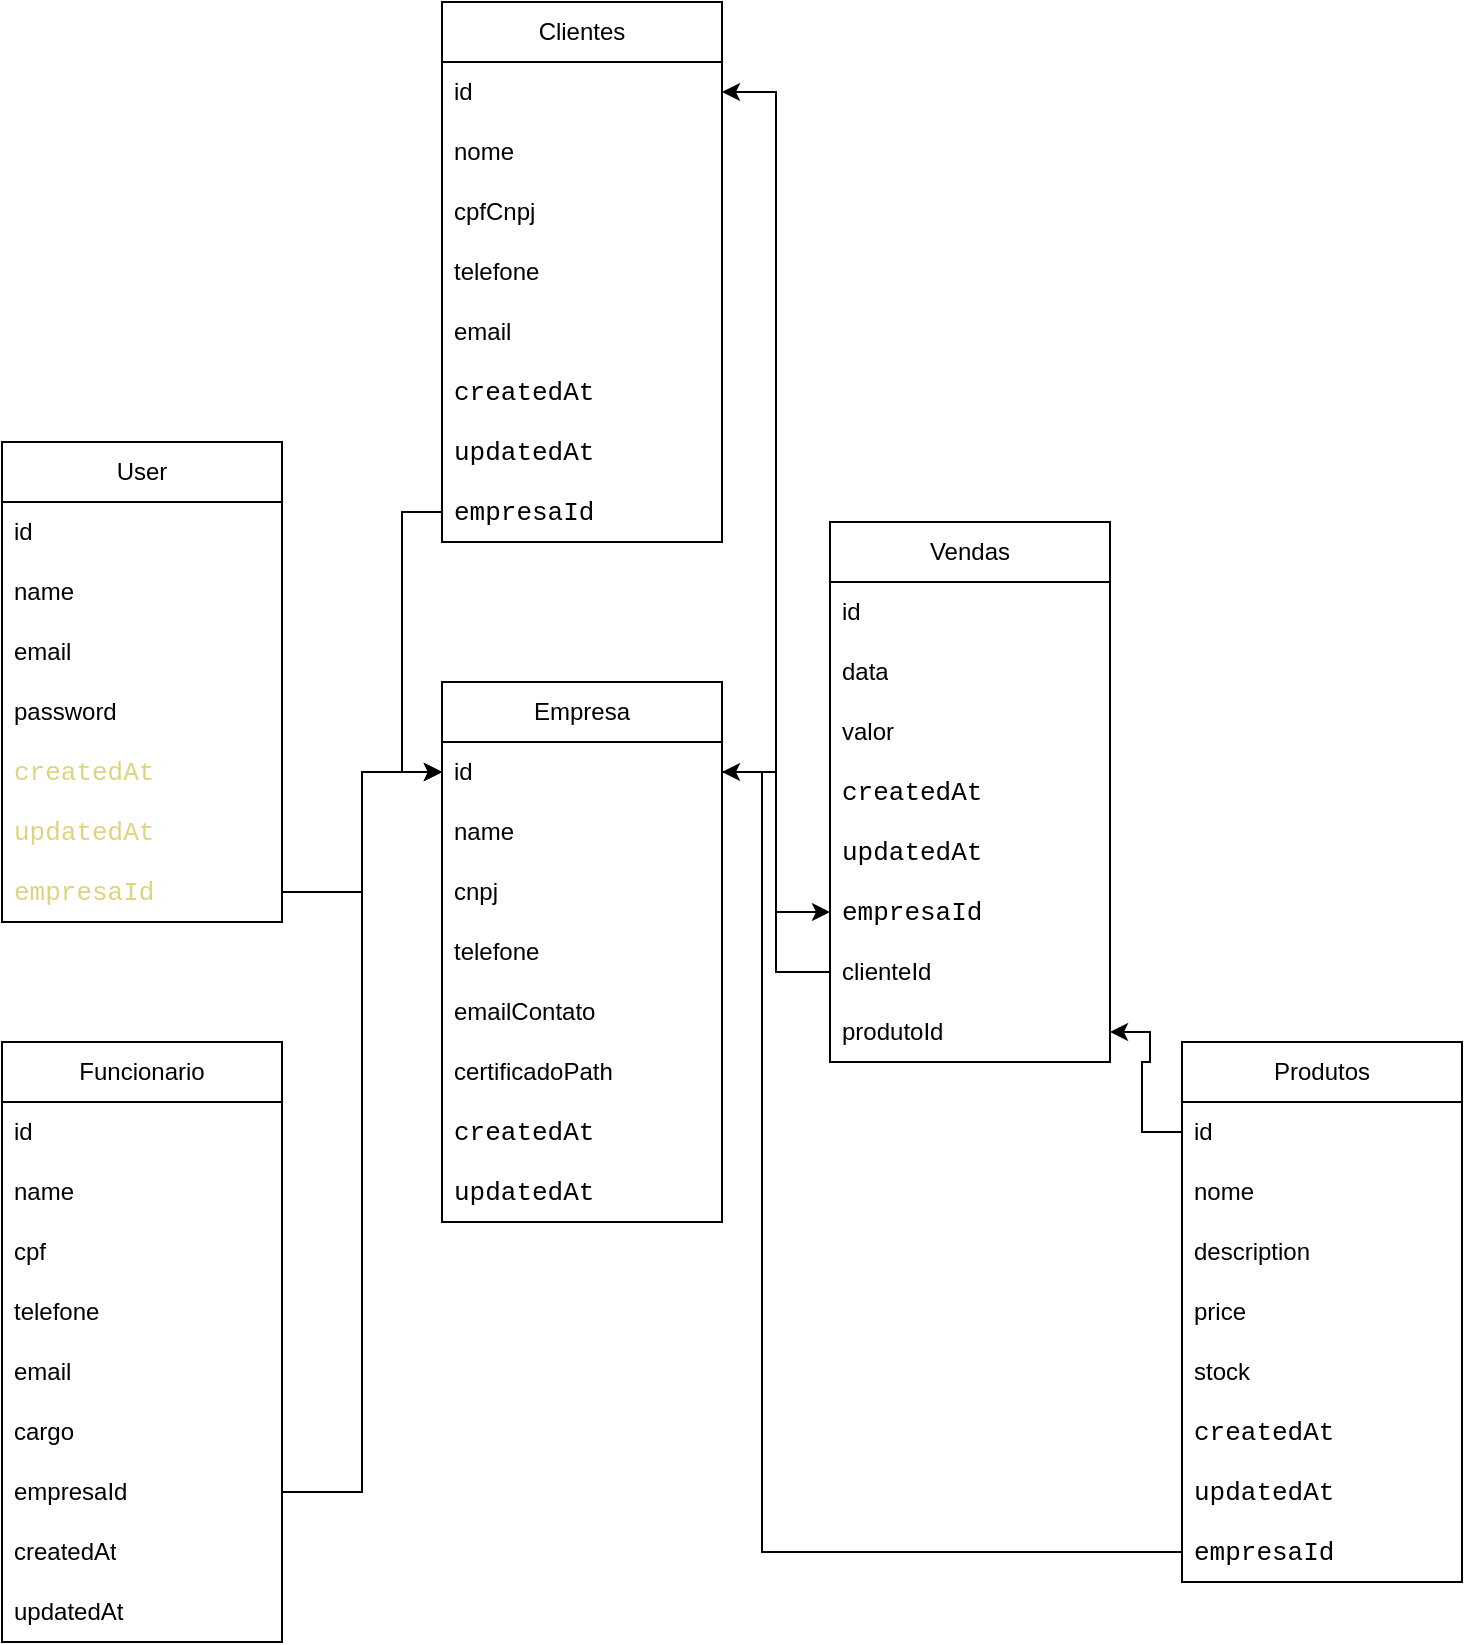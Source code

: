 <mxfile version="26.0.16">
  <diagram name="Página-1" id="rRsPwCNzVp_qZIwgrR6R">
    <mxGraphModel dx="2200" dy="2234" grid="1" gridSize="10" guides="1" tooltips="1" connect="1" arrows="1" fold="1" page="1" pageScale="1" pageWidth="827" pageHeight="1169" math="0" shadow="0">
      <root>
        <mxCell id="0" />
        <mxCell id="1" parent="0" />
        <mxCell id="F-JVeoXvT4hnvLZcxk8T-1" value="User" style="swimlane;fontStyle=0;childLayout=stackLayout;horizontal=1;startSize=30;horizontalStack=0;resizeParent=1;resizeParentMax=0;resizeLast=0;collapsible=1;marginBottom=0;whiteSpace=wrap;html=1;" vertex="1" parent="1">
          <mxGeometry x="100" y="50" width="140" height="240" as="geometry" />
        </mxCell>
        <mxCell id="F-JVeoXvT4hnvLZcxk8T-2" value="id" style="text;strokeColor=none;fillColor=none;align=left;verticalAlign=middle;spacingLeft=4;spacingRight=4;overflow=hidden;points=[[0,0.5],[1,0.5]];portConstraint=eastwest;rotatable=0;whiteSpace=wrap;html=1;" vertex="1" parent="F-JVeoXvT4hnvLZcxk8T-1">
          <mxGeometry y="30" width="140" height="30" as="geometry" />
        </mxCell>
        <mxCell id="F-JVeoXvT4hnvLZcxk8T-3" value="name" style="text;strokeColor=none;fillColor=none;align=left;verticalAlign=middle;spacingLeft=4;spacingRight=4;overflow=hidden;points=[[0,0.5],[1,0.5]];portConstraint=eastwest;rotatable=0;whiteSpace=wrap;html=1;" vertex="1" parent="F-JVeoXvT4hnvLZcxk8T-1">
          <mxGeometry y="60" width="140" height="30" as="geometry" />
        </mxCell>
        <mxCell id="F-JVeoXvT4hnvLZcxk8T-4" value="email" style="text;strokeColor=none;fillColor=none;align=left;verticalAlign=middle;spacingLeft=4;spacingRight=4;overflow=hidden;points=[[0,0.5],[1,0.5]];portConstraint=eastwest;rotatable=0;whiteSpace=wrap;html=1;" vertex="1" parent="F-JVeoXvT4hnvLZcxk8T-1">
          <mxGeometry y="90" width="140" height="30" as="geometry" />
        </mxCell>
        <mxCell id="F-JVeoXvT4hnvLZcxk8T-5" value="password" style="text;strokeColor=none;fillColor=none;align=left;verticalAlign=middle;spacingLeft=4;spacingRight=4;overflow=hidden;points=[[0,0.5],[1,0.5]];portConstraint=eastwest;rotatable=0;whiteSpace=wrap;html=1;" vertex="1" parent="F-JVeoXvT4hnvLZcxk8T-1">
          <mxGeometry y="120" width="140" height="30" as="geometry" />
        </mxCell>
        <mxCell id="F-JVeoXvT4hnvLZcxk8T-6" value="&lt;div style=&quot;font-family: Poppins, &amp;quot;JetBrains Mono&amp;quot;, Consolas, &amp;quot;Courier New&amp;quot;, monospace; font-size: 13px; line-height: 22px; white-space: pre;&quot;&gt;&lt;span&gt;&lt;font style=&quot;color: light-dark(rgb(222, 212, 126), rgb(255, 255, 255));&quot;&gt;createdAt&lt;/font&gt;&lt;/span&gt;&lt;/div&gt;" style="text;strokeColor=none;fillColor=none;align=left;verticalAlign=middle;spacingLeft=4;spacingRight=4;overflow=hidden;points=[[0,0.5],[1,0.5]];portConstraint=eastwest;rotatable=0;whiteSpace=wrap;html=1;" vertex="1" parent="F-JVeoXvT4hnvLZcxk8T-1">
          <mxGeometry y="150" width="140" height="30" as="geometry" />
        </mxCell>
        <mxCell id="F-JVeoXvT4hnvLZcxk8T-7" value="&lt;div style=&quot;font-family: Poppins, &amp;quot;JetBrains Mono&amp;quot;, Consolas, &amp;quot;Courier New&amp;quot;, monospace; font-size: 13px; line-height: 22px; white-space: pre;&quot;&gt;&lt;span&gt;&lt;font style=&quot;color: light-dark(rgb(222, 212, 126), rgb(255, 255, 255));&quot;&gt;updatedAt&lt;/font&gt;&lt;/span&gt;&lt;/div&gt;" style="text;strokeColor=none;fillColor=none;align=left;verticalAlign=middle;spacingLeft=4;spacingRight=4;overflow=hidden;points=[[0,0.5],[1,0.5]];portConstraint=eastwest;rotatable=0;whiteSpace=wrap;html=1;" vertex="1" parent="F-JVeoXvT4hnvLZcxk8T-1">
          <mxGeometry y="180" width="140" height="30" as="geometry" />
        </mxCell>
        <mxCell id="F-JVeoXvT4hnvLZcxk8T-18" value="&lt;div style=&quot;font-family: Poppins, &amp;quot;JetBrains Mono&amp;quot;, Consolas, &amp;quot;Courier New&amp;quot;, monospace; font-size: 13px; line-height: 22px; white-space: pre;&quot;&gt;&lt;span&gt;&lt;font style=&quot;color: light-dark(rgb(222, 212, 126), rgb(255, 255, 255));&quot;&gt;empresaId&lt;/font&gt;&lt;/span&gt;&lt;/div&gt;" style="text;strokeColor=none;fillColor=none;align=left;verticalAlign=middle;spacingLeft=4;spacingRight=4;overflow=hidden;points=[[0,0.5],[1,0.5]];portConstraint=eastwest;rotatable=0;whiteSpace=wrap;html=1;" vertex="1" parent="F-JVeoXvT4hnvLZcxk8T-1">
          <mxGeometry y="210" width="140" height="30" as="geometry" />
        </mxCell>
        <mxCell id="F-JVeoXvT4hnvLZcxk8T-9" value="Empresa" style="swimlane;fontStyle=0;childLayout=stackLayout;horizontal=1;startSize=30;horizontalStack=0;resizeParent=1;resizeParentMax=0;resizeLast=0;collapsible=1;marginBottom=0;whiteSpace=wrap;html=1;" vertex="1" parent="1">
          <mxGeometry x="320" y="170" width="140" height="270" as="geometry" />
        </mxCell>
        <mxCell id="F-JVeoXvT4hnvLZcxk8T-10" value="id" style="text;strokeColor=none;fillColor=none;align=left;verticalAlign=middle;spacingLeft=4;spacingRight=4;overflow=hidden;points=[[0,0.5],[1,0.5]];portConstraint=eastwest;rotatable=0;whiteSpace=wrap;html=1;" vertex="1" parent="F-JVeoXvT4hnvLZcxk8T-9">
          <mxGeometry y="30" width="140" height="30" as="geometry" />
        </mxCell>
        <mxCell id="F-JVeoXvT4hnvLZcxk8T-11" value="name" style="text;strokeColor=none;fillColor=none;align=left;verticalAlign=middle;spacingLeft=4;spacingRight=4;overflow=hidden;points=[[0,0.5],[1,0.5]];portConstraint=eastwest;rotatable=0;whiteSpace=wrap;html=1;" vertex="1" parent="F-JVeoXvT4hnvLZcxk8T-9">
          <mxGeometry y="60" width="140" height="30" as="geometry" />
        </mxCell>
        <mxCell id="F-JVeoXvT4hnvLZcxk8T-12" value="cnpj" style="text;strokeColor=none;fillColor=none;align=left;verticalAlign=middle;spacingLeft=4;spacingRight=4;overflow=hidden;points=[[0,0.5],[1,0.5]];portConstraint=eastwest;rotatable=0;whiteSpace=wrap;html=1;" vertex="1" parent="F-JVeoXvT4hnvLZcxk8T-9">
          <mxGeometry y="90" width="140" height="30" as="geometry" />
        </mxCell>
        <mxCell id="F-JVeoXvT4hnvLZcxk8T-13" value="telefone" style="text;strokeColor=none;fillColor=none;align=left;verticalAlign=middle;spacingLeft=4;spacingRight=4;overflow=hidden;points=[[0,0.5],[1,0.5]];portConstraint=eastwest;rotatable=0;whiteSpace=wrap;html=1;" vertex="1" parent="F-JVeoXvT4hnvLZcxk8T-9">
          <mxGeometry y="120" width="140" height="30" as="geometry" />
        </mxCell>
        <mxCell id="F-JVeoXvT4hnvLZcxk8T-15" value="emailContato" style="text;strokeColor=none;fillColor=none;align=left;verticalAlign=middle;spacingLeft=4;spacingRight=4;overflow=hidden;points=[[0,0.5],[1,0.5]];portConstraint=eastwest;rotatable=0;whiteSpace=wrap;html=1;" vertex="1" parent="F-JVeoXvT4hnvLZcxk8T-9">
          <mxGeometry y="150" width="140" height="30" as="geometry" />
        </mxCell>
        <mxCell id="F-JVeoXvT4hnvLZcxk8T-14" value="certificadoPath" style="text;strokeColor=none;fillColor=none;align=left;verticalAlign=middle;spacingLeft=4;spacingRight=4;overflow=hidden;points=[[0,0.5],[1,0.5]];portConstraint=eastwest;rotatable=0;whiteSpace=wrap;html=1;" vertex="1" parent="F-JVeoXvT4hnvLZcxk8T-9">
          <mxGeometry y="180" width="140" height="30" as="geometry" />
        </mxCell>
        <mxCell id="F-JVeoXvT4hnvLZcxk8T-16" value="&lt;span style=&quot;font-family: Poppins, &amp;quot;JetBrains Mono&amp;quot;, Consolas, &amp;quot;Courier New&amp;quot;, monospace; font-size: 13px; white-space: pre;&quot;&gt;createdAt&lt;/span&gt;" style="text;strokeColor=none;fillColor=none;align=left;verticalAlign=middle;spacingLeft=4;spacingRight=4;overflow=hidden;points=[[0,0.5],[1,0.5]];portConstraint=eastwest;rotatable=0;whiteSpace=wrap;html=1;" vertex="1" parent="F-JVeoXvT4hnvLZcxk8T-9">
          <mxGeometry y="210" width="140" height="30" as="geometry" />
        </mxCell>
        <mxCell id="F-JVeoXvT4hnvLZcxk8T-17" value="&lt;span style=&quot;font-family: Poppins, &amp;quot;JetBrains Mono&amp;quot;, Consolas, &amp;quot;Courier New&amp;quot;, monospace; font-size: 13px; white-space: pre;&quot;&gt;updatedAt&lt;/span&gt;" style="text;strokeColor=none;fillColor=none;align=left;verticalAlign=middle;spacingLeft=4;spacingRight=4;overflow=hidden;points=[[0,0.5],[1,0.5]];portConstraint=eastwest;rotatable=0;whiteSpace=wrap;html=1;" vertex="1" parent="F-JVeoXvT4hnvLZcxk8T-9">
          <mxGeometry y="240" width="140" height="30" as="geometry" />
        </mxCell>
        <mxCell id="F-JVeoXvT4hnvLZcxk8T-21" style="edgeStyle=orthogonalEdgeStyle;rounded=0;orthogonalLoop=1;jettySize=auto;html=1;exitX=1;exitY=0.5;exitDx=0;exitDy=0;entryX=0;entryY=0.5;entryDx=0;entryDy=0;" edge="1" parent="1" source="F-JVeoXvT4hnvLZcxk8T-18" target="F-JVeoXvT4hnvLZcxk8T-10">
          <mxGeometry relative="1" as="geometry" />
        </mxCell>
        <mxCell id="F-JVeoXvT4hnvLZcxk8T-22" value="Vendas" style="swimlane;fontStyle=0;childLayout=stackLayout;horizontal=1;startSize=30;horizontalStack=0;resizeParent=1;resizeParentMax=0;resizeLast=0;collapsible=1;marginBottom=0;whiteSpace=wrap;html=1;" vertex="1" parent="1">
          <mxGeometry x="514" y="90" width="140" height="270" as="geometry" />
        </mxCell>
        <mxCell id="F-JVeoXvT4hnvLZcxk8T-23" value="id" style="text;strokeColor=none;fillColor=none;align=left;verticalAlign=middle;spacingLeft=4;spacingRight=4;overflow=hidden;points=[[0,0.5],[1,0.5]];portConstraint=eastwest;rotatable=0;whiteSpace=wrap;html=1;" vertex="1" parent="F-JVeoXvT4hnvLZcxk8T-22">
          <mxGeometry y="30" width="140" height="30" as="geometry" />
        </mxCell>
        <mxCell id="F-JVeoXvT4hnvLZcxk8T-24" value="data" style="text;strokeColor=none;fillColor=none;align=left;verticalAlign=middle;spacingLeft=4;spacingRight=4;overflow=hidden;points=[[0,0.5],[1,0.5]];portConstraint=eastwest;rotatable=0;whiteSpace=wrap;html=1;" vertex="1" parent="F-JVeoXvT4hnvLZcxk8T-22">
          <mxGeometry y="60" width="140" height="30" as="geometry" />
        </mxCell>
        <mxCell id="F-JVeoXvT4hnvLZcxk8T-25" value="valor" style="text;strokeColor=none;fillColor=none;align=left;verticalAlign=middle;spacingLeft=4;spacingRight=4;overflow=hidden;points=[[0,0.5],[1,0.5]];portConstraint=eastwest;rotatable=0;whiteSpace=wrap;html=1;" vertex="1" parent="F-JVeoXvT4hnvLZcxk8T-22">
          <mxGeometry y="90" width="140" height="30" as="geometry" />
        </mxCell>
        <mxCell id="F-JVeoXvT4hnvLZcxk8T-26" value="&lt;span style=&quot;font-family: Poppins, &amp;quot;JetBrains Mono&amp;quot;, Consolas, &amp;quot;Courier New&amp;quot;, monospace; font-size: 13px; white-space: pre;&quot;&gt;createdAt&lt;/span&gt;" style="text;strokeColor=none;fillColor=none;align=left;verticalAlign=middle;spacingLeft=4;spacingRight=4;overflow=hidden;points=[[0,0.5],[1,0.5]];portConstraint=eastwest;rotatable=0;whiteSpace=wrap;html=1;" vertex="1" parent="F-JVeoXvT4hnvLZcxk8T-22">
          <mxGeometry y="120" width="140" height="30" as="geometry" />
        </mxCell>
        <mxCell id="F-JVeoXvT4hnvLZcxk8T-27" value="&lt;span style=&quot;font-family: Poppins, &amp;quot;JetBrains Mono&amp;quot;, Consolas, &amp;quot;Courier New&amp;quot;, monospace; font-size: 13px; white-space: pre;&quot;&gt;updatedAt&lt;/span&gt;" style="text;strokeColor=none;fillColor=none;align=left;verticalAlign=middle;spacingLeft=4;spacingRight=4;overflow=hidden;points=[[0,0.5],[1,0.5]];portConstraint=eastwest;rotatable=0;whiteSpace=wrap;html=1;" vertex="1" parent="F-JVeoXvT4hnvLZcxk8T-22">
          <mxGeometry y="150" width="140" height="30" as="geometry" />
        </mxCell>
        <mxCell id="F-JVeoXvT4hnvLZcxk8T-29" value="&lt;span style=&quot;font-family: Poppins, &amp;quot;JetBrains Mono&amp;quot;, Consolas, &amp;quot;Courier New&amp;quot;, monospace; font-size: 13px; white-space: pre;&quot;&gt;empresaId&lt;/span&gt;" style="text;strokeColor=none;fillColor=none;align=left;verticalAlign=middle;spacingLeft=4;spacingRight=4;overflow=hidden;points=[[0,0.5],[1,0.5]];portConstraint=eastwest;rotatable=0;whiteSpace=wrap;html=1;" vertex="1" parent="F-JVeoXvT4hnvLZcxk8T-22">
          <mxGeometry y="180" width="140" height="30" as="geometry" />
        </mxCell>
        <mxCell id="F-JVeoXvT4hnvLZcxk8T-30" value="clienteId" style="text;strokeColor=none;fillColor=none;align=left;verticalAlign=middle;spacingLeft=4;spacingRight=4;overflow=hidden;points=[[0,0.5],[1,0.5]];portConstraint=eastwest;rotatable=0;whiteSpace=wrap;html=1;" vertex="1" parent="F-JVeoXvT4hnvLZcxk8T-22">
          <mxGeometry y="210" width="140" height="30" as="geometry" />
        </mxCell>
        <mxCell id="F-JVeoXvT4hnvLZcxk8T-31" value="produtoId" style="text;strokeColor=none;fillColor=none;align=left;verticalAlign=middle;spacingLeft=4;spacingRight=4;overflow=hidden;points=[[0,0.5],[1,0.5]];portConstraint=eastwest;rotatable=0;whiteSpace=wrap;html=1;" vertex="1" parent="F-JVeoXvT4hnvLZcxk8T-22">
          <mxGeometry y="240" width="140" height="30" as="geometry" />
        </mxCell>
        <mxCell id="F-JVeoXvT4hnvLZcxk8T-35" value="" style="edgeStyle=orthogonalEdgeStyle;rounded=0;orthogonalLoop=1;jettySize=auto;html=1;entryX=0;entryY=0.5;entryDx=0;entryDy=0;" edge="1" parent="1" source="F-JVeoXvT4hnvLZcxk8T-10" target="F-JVeoXvT4hnvLZcxk8T-29">
          <mxGeometry relative="1" as="geometry" />
        </mxCell>
        <mxCell id="F-JVeoXvT4hnvLZcxk8T-37" value="Clientes" style="swimlane;fontStyle=0;childLayout=stackLayout;horizontal=1;startSize=30;horizontalStack=0;resizeParent=1;resizeParentMax=0;resizeLast=0;collapsible=1;marginBottom=0;whiteSpace=wrap;html=1;" vertex="1" parent="1">
          <mxGeometry x="320" y="-170" width="140" height="270" as="geometry" />
        </mxCell>
        <mxCell id="F-JVeoXvT4hnvLZcxk8T-38" value="id" style="text;strokeColor=none;fillColor=none;align=left;verticalAlign=middle;spacingLeft=4;spacingRight=4;overflow=hidden;points=[[0,0.5],[1,0.5]];portConstraint=eastwest;rotatable=0;whiteSpace=wrap;html=1;" vertex="1" parent="F-JVeoXvT4hnvLZcxk8T-37">
          <mxGeometry y="30" width="140" height="30" as="geometry" />
        </mxCell>
        <mxCell id="F-JVeoXvT4hnvLZcxk8T-39" value="nome" style="text;strokeColor=none;fillColor=none;align=left;verticalAlign=middle;spacingLeft=4;spacingRight=4;overflow=hidden;points=[[0,0.5],[1,0.5]];portConstraint=eastwest;rotatable=0;whiteSpace=wrap;html=1;" vertex="1" parent="F-JVeoXvT4hnvLZcxk8T-37">
          <mxGeometry y="60" width="140" height="30" as="geometry" />
        </mxCell>
        <mxCell id="F-JVeoXvT4hnvLZcxk8T-40" value="cpfCnpj" style="text;strokeColor=none;fillColor=none;align=left;verticalAlign=middle;spacingLeft=4;spacingRight=4;overflow=hidden;points=[[0,0.5],[1,0.5]];portConstraint=eastwest;rotatable=0;whiteSpace=wrap;html=1;" vertex="1" parent="F-JVeoXvT4hnvLZcxk8T-37">
          <mxGeometry y="90" width="140" height="30" as="geometry" />
        </mxCell>
        <mxCell id="F-JVeoXvT4hnvLZcxk8T-41" value="telefone" style="text;strokeColor=none;fillColor=none;align=left;verticalAlign=middle;spacingLeft=4;spacingRight=4;overflow=hidden;points=[[0,0.5],[1,0.5]];portConstraint=eastwest;rotatable=0;whiteSpace=wrap;html=1;" vertex="1" parent="F-JVeoXvT4hnvLZcxk8T-37">
          <mxGeometry y="120" width="140" height="30" as="geometry" />
        </mxCell>
        <mxCell id="F-JVeoXvT4hnvLZcxk8T-42" value="email" style="text;strokeColor=none;fillColor=none;align=left;verticalAlign=middle;spacingLeft=4;spacingRight=4;overflow=hidden;points=[[0,0.5],[1,0.5]];portConstraint=eastwest;rotatable=0;whiteSpace=wrap;html=1;" vertex="1" parent="F-JVeoXvT4hnvLZcxk8T-37">
          <mxGeometry y="150" width="140" height="30" as="geometry" />
        </mxCell>
        <mxCell id="F-JVeoXvT4hnvLZcxk8T-43" value="&lt;span style=&quot;font-family: Poppins, &amp;quot;JetBrains Mono&amp;quot;, Consolas, &amp;quot;Courier New&amp;quot;, monospace; font-size: 13px; white-space: pre;&quot;&gt;createdAt&lt;/span&gt;" style="text;strokeColor=none;fillColor=none;align=left;verticalAlign=middle;spacingLeft=4;spacingRight=4;overflow=hidden;points=[[0,0.5],[1,0.5]];portConstraint=eastwest;rotatable=0;whiteSpace=wrap;html=1;" vertex="1" parent="F-JVeoXvT4hnvLZcxk8T-37">
          <mxGeometry y="180" width="140" height="30" as="geometry" />
        </mxCell>
        <mxCell id="F-JVeoXvT4hnvLZcxk8T-44" value="&lt;span style=&quot;font-family: Poppins, &amp;quot;JetBrains Mono&amp;quot;, Consolas, &amp;quot;Courier New&amp;quot;, monospace; font-size: 13px; white-space: pre;&quot;&gt;updatedAt&lt;/span&gt;" style="text;strokeColor=none;fillColor=none;align=left;verticalAlign=middle;spacingLeft=4;spacingRight=4;overflow=hidden;points=[[0,0.5],[1,0.5]];portConstraint=eastwest;rotatable=0;whiteSpace=wrap;html=1;" vertex="1" parent="F-JVeoXvT4hnvLZcxk8T-37">
          <mxGeometry y="210" width="140" height="30" as="geometry" />
        </mxCell>
        <mxCell id="F-JVeoXvT4hnvLZcxk8T-45" value="&lt;span style=&quot;font-family: Poppins, &amp;quot;JetBrains Mono&amp;quot;, Consolas, &amp;quot;Courier New&amp;quot;, monospace; font-size: 13px; white-space: pre;&quot;&gt;empresaId&lt;/span&gt;" style="text;strokeColor=none;fillColor=none;align=left;verticalAlign=middle;spacingLeft=4;spacingRight=4;overflow=hidden;points=[[0,0.5],[1,0.5]];portConstraint=eastwest;rotatable=0;whiteSpace=wrap;html=1;" vertex="1" parent="F-JVeoXvT4hnvLZcxk8T-37">
          <mxGeometry y="240" width="140" height="30" as="geometry" />
        </mxCell>
        <mxCell id="F-JVeoXvT4hnvLZcxk8T-46" value="" style="edgeStyle=orthogonalEdgeStyle;rounded=0;orthogonalLoop=1;jettySize=auto;html=1;entryX=0;entryY=0.5;entryDx=0;entryDy=0;" edge="1" parent="1" source="F-JVeoXvT4hnvLZcxk8T-45" target="F-JVeoXvT4hnvLZcxk8T-10">
          <mxGeometry relative="1" as="geometry" />
        </mxCell>
        <mxCell id="F-JVeoXvT4hnvLZcxk8T-47" value="Produtos" style="swimlane;fontStyle=0;childLayout=stackLayout;horizontal=1;startSize=30;horizontalStack=0;resizeParent=1;resizeParentMax=0;resizeLast=0;collapsible=1;marginBottom=0;whiteSpace=wrap;html=1;" vertex="1" parent="1">
          <mxGeometry x="690" y="350" width="140" height="270" as="geometry" />
        </mxCell>
        <mxCell id="F-JVeoXvT4hnvLZcxk8T-48" value="id" style="text;strokeColor=none;fillColor=none;align=left;verticalAlign=middle;spacingLeft=4;spacingRight=4;overflow=hidden;points=[[0,0.5],[1,0.5]];portConstraint=eastwest;rotatable=0;whiteSpace=wrap;html=1;" vertex="1" parent="F-JVeoXvT4hnvLZcxk8T-47">
          <mxGeometry y="30" width="140" height="30" as="geometry" />
        </mxCell>
        <mxCell id="F-JVeoXvT4hnvLZcxk8T-49" value="nome" style="text;strokeColor=none;fillColor=none;align=left;verticalAlign=middle;spacingLeft=4;spacingRight=4;overflow=hidden;points=[[0,0.5],[1,0.5]];portConstraint=eastwest;rotatable=0;whiteSpace=wrap;html=1;" vertex="1" parent="F-JVeoXvT4hnvLZcxk8T-47">
          <mxGeometry y="60" width="140" height="30" as="geometry" />
        </mxCell>
        <mxCell id="F-JVeoXvT4hnvLZcxk8T-50" value="description" style="text;strokeColor=none;fillColor=none;align=left;verticalAlign=middle;spacingLeft=4;spacingRight=4;overflow=hidden;points=[[0,0.5],[1,0.5]];portConstraint=eastwest;rotatable=0;whiteSpace=wrap;html=1;" vertex="1" parent="F-JVeoXvT4hnvLZcxk8T-47">
          <mxGeometry y="90" width="140" height="30" as="geometry" />
        </mxCell>
        <mxCell id="F-JVeoXvT4hnvLZcxk8T-52" value="price" style="text;strokeColor=none;fillColor=none;align=left;verticalAlign=middle;spacingLeft=4;spacingRight=4;overflow=hidden;points=[[0,0.5],[1,0.5]];portConstraint=eastwest;rotatable=0;whiteSpace=wrap;html=1;" vertex="1" parent="F-JVeoXvT4hnvLZcxk8T-47">
          <mxGeometry y="120" width="140" height="30" as="geometry" />
        </mxCell>
        <mxCell id="F-JVeoXvT4hnvLZcxk8T-53" value="stock" style="text;strokeColor=none;fillColor=none;align=left;verticalAlign=middle;spacingLeft=4;spacingRight=4;overflow=hidden;points=[[0,0.5],[1,0.5]];portConstraint=eastwest;rotatable=0;whiteSpace=wrap;html=1;" vertex="1" parent="F-JVeoXvT4hnvLZcxk8T-47">
          <mxGeometry y="150" width="140" height="30" as="geometry" />
        </mxCell>
        <mxCell id="F-JVeoXvT4hnvLZcxk8T-54" value="&lt;span style=&quot;font-family: Poppins, &amp;quot;JetBrains Mono&amp;quot;, Consolas, &amp;quot;Courier New&amp;quot;, monospace; font-size: 13px; white-space: pre;&quot;&gt;createdAt&lt;/span&gt;" style="text;strokeColor=none;fillColor=none;align=left;verticalAlign=middle;spacingLeft=4;spacingRight=4;overflow=hidden;points=[[0,0.5],[1,0.5]];portConstraint=eastwest;rotatable=0;whiteSpace=wrap;html=1;" vertex="1" parent="F-JVeoXvT4hnvLZcxk8T-47">
          <mxGeometry y="180" width="140" height="30" as="geometry" />
        </mxCell>
        <mxCell id="F-JVeoXvT4hnvLZcxk8T-55" value="&lt;span style=&quot;font-family: Poppins, &amp;quot;JetBrains Mono&amp;quot;, Consolas, &amp;quot;Courier New&amp;quot;, monospace; font-size: 13px; white-space: pre;&quot;&gt;updatedAt&lt;/span&gt;" style="text;strokeColor=none;fillColor=none;align=left;verticalAlign=middle;spacingLeft=4;spacingRight=4;overflow=hidden;points=[[0,0.5],[1,0.5]];portConstraint=eastwest;rotatable=0;whiteSpace=wrap;html=1;" vertex="1" parent="F-JVeoXvT4hnvLZcxk8T-47">
          <mxGeometry y="210" width="140" height="30" as="geometry" />
        </mxCell>
        <mxCell id="F-JVeoXvT4hnvLZcxk8T-56" value="&lt;span style=&quot;font-family: Poppins, &amp;quot;JetBrains Mono&amp;quot;, Consolas, &amp;quot;Courier New&amp;quot;, monospace; font-size: 13px; white-space: pre;&quot;&gt;empresaId&lt;/span&gt;" style="text;strokeColor=none;fillColor=none;align=left;verticalAlign=middle;spacingLeft=4;spacingRight=4;overflow=hidden;points=[[0,0.5],[1,0.5]];portConstraint=eastwest;rotatable=0;whiteSpace=wrap;html=1;" vertex="1" parent="F-JVeoXvT4hnvLZcxk8T-47">
          <mxGeometry y="240" width="140" height="30" as="geometry" />
        </mxCell>
        <mxCell id="F-JVeoXvT4hnvLZcxk8T-51" value="" style="edgeStyle=orthogonalEdgeStyle;rounded=0;orthogonalLoop=1;jettySize=auto;html=1;" edge="1" parent="1" source="F-JVeoXvT4hnvLZcxk8T-48" target="F-JVeoXvT4hnvLZcxk8T-31">
          <mxGeometry relative="1" as="geometry" />
        </mxCell>
        <mxCell id="F-JVeoXvT4hnvLZcxk8T-58" value="Funcionario" style="swimlane;fontStyle=0;childLayout=stackLayout;horizontal=1;startSize=30;horizontalStack=0;resizeParent=1;resizeParentMax=0;resizeLast=0;collapsible=1;marginBottom=0;whiteSpace=wrap;html=1;" vertex="1" parent="1">
          <mxGeometry x="100" y="350" width="140" height="300" as="geometry" />
        </mxCell>
        <mxCell id="F-JVeoXvT4hnvLZcxk8T-59" value="id" style="text;strokeColor=none;fillColor=none;align=left;verticalAlign=middle;spacingLeft=4;spacingRight=4;overflow=hidden;points=[[0,0.5],[1,0.5]];portConstraint=eastwest;rotatable=0;whiteSpace=wrap;html=1;" vertex="1" parent="F-JVeoXvT4hnvLZcxk8T-58">
          <mxGeometry y="30" width="140" height="30" as="geometry" />
        </mxCell>
        <mxCell id="F-JVeoXvT4hnvLZcxk8T-60" value="name" style="text;strokeColor=none;fillColor=none;align=left;verticalAlign=middle;spacingLeft=4;spacingRight=4;overflow=hidden;points=[[0,0.5],[1,0.5]];portConstraint=eastwest;rotatable=0;whiteSpace=wrap;html=1;" vertex="1" parent="F-JVeoXvT4hnvLZcxk8T-58">
          <mxGeometry y="60" width="140" height="30" as="geometry" />
        </mxCell>
        <mxCell id="F-JVeoXvT4hnvLZcxk8T-61" value="cpf" style="text;strokeColor=none;fillColor=none;align=left;verticalAlign=middle;spacingLeft=4;spacingRight=4;overflow=hidden;points=[[0,0.5],[1,0.5]];portConstraint=eastwest;rotatable=0;whiteSpace=wrap;html=1;" vertex="1" parent="F-JVeoXvT4hnvLZcxk8T-58">
          <mxGeometry y="90" width="140" height="30" as="geometry" />
        </mxCell>
        <mxCell id="F-JVeoXvT4hnvLZcxk8T-62" value="telefone" style="text;strokeColor=none;fillColor=none;align=left;verticalAlign=middle;spacingLeft=4;spacingRight=4;overflow=hidden;points=[[0,0.5],[1,0.5]];portConstraint=eastwest;rotatable=0;whiteSpace=wrap;html=1;" vertex="1" parent="F-JVeoXvT4hnvLZcxk8T-58">
          <mxGeometry y="120" width="140" height="30" as="geometry" />
        </mxCell>
        <mxCell id="F-JVeoXvT4hnvLZcxk8T-63" value="email" style="text;strokeColor=none;fillColor=none;align=left;verticalAlign=middle;spacingLeft=4;spacingRight=4;overflow=hidden;points=[[0,0.5],[1,0.5]];portConstraint=eastwest;rotatable=0;whiteSpace=wrap;html=1;" vertex="1" parent="F-JVeoXvT4hnvLZcxk8T-58">
          <mxGeometry y="150" width="140" height="30" as="geometry" />
        </mxCell>
        <mxCell id="F-JVeoXvT4hnvLZcxk8T-64" value="cargo" style="text;strokeColor=none;fillColor=none;align=left;verticalAlign=middle;spacingLeft=4;spacingRight=4;overflow=hidden;points=[[0,0.5],[1,0.5]];portConstraint=eastwest;rotatable=0;whiteSpace=wrap;html=1;" vertex="1" parent="F-JVeoXvT4hnvLZcxk8T-58">
          <mxGeometry y="180" width="140" height="30" as="geometry" />
        </mxCell>
        <mxCell id="F-JVeoXvT4hnvLZcxk8T-67" value="empresaId" style="text;strokeColor=none;fillColor=none;align=left;verticalAlign=middle;spacingLeft=4;spacingRight=4;overflow=hidden;points=[[0,0.5],[1,0.5]];portConstraint=eastwest;rotatable=0;whiteSpace=wrap;html=1;" vertex="1" parent="F-JVeoXvT4hnvLZcxk8T-58">
          <mxGeometry y="210" width="140" height="30" as="geometry" />
        </mxCell>
        <mxCell id="F-JVeoXvT4hnvLZcxk8T-65" value="createdAt" style="text;strokeColor=none;fillColor=none;align=left;verticalAlign=middle;spacingLeft=4;spacingRight=4;overflow=hidden;points=[[0,0.5],[1,0.5]];portConstraint=eastwest;rotatable=0;whiteSpace=wrap;html=1;" vertex="1" parent="F-JVeoXvT4hnvLZcxk8T-58">
          <mxGeometry y="240" width="140" height="30" as="geometry" />
        </mxCell>
        <mxCell id="F-JVeoXvT4hnvLZcxk8T-66" value="updatedAt" style="text;strokeColor=none;fillColor=none;align=left;verticalAlign=middle;spacingLeft=4;spacingRight=4;overflow=hidden;points=[[0,0.5],[1,0.5]];portConstraint=eastwest;rotatable=0;whiteSpace=wrap;html=1;" vertex="1" parent="F-JVeoXvT4hnvLZcxk8T-58">
          <mxGeometry y="270" width="140" height="30" as="geometry" />
        </mxCell>
        <mxCell id="F-JVeoXvT4hnvLZcxk8T-68" style="edgeStyle=orthogonalEdgeStyle;rounded=0;orthogonalLoop=1;jettySize=auto;html=1;entryX=0;entryY=0.5;entryDx=0;entryDy=0;" edge="1" parent="1" source="F-JVeoXvT4hnvLZcxk8T-67" target="F-JVeoXvT4hnvLZcxk8T-10">
          <mxGeometry relative="1" as="geometry" />
        </mxCell>
        <mxCell id="F-JVeoXvT4hnvLZcxk8T-69" style="edgeStyle=orthogonalEdgeStyle;rounded=0;orthogonalLoop=1;jettySize=auto;html=1;entryX=1;entryY=0.5;entryDx=0;entryDy=0;" edge="1" parent="1" source="F-JVeoXvT4hnvLZcxk8T-30" target="F-JVeoXvT4hnvLZcxk8T-38">
          <mxGeometry relative="1" as="geometry" />
        </mxCell>
        <mxCell id="F-JVeoXvT4hnvLZcxk8T-72" style="edgeStyle=orthogonalEdgeStyle;rounded=0;orthogonalLoop=1;jettySize=auto;html=1;entryX=1;entryY=0.5;entryDx=0;entryDy=0;" edge="1" parent="1" source="F-JVeoXvT4hnvLZcxk8T-56" target="F-JVeoXvT4hnvLZcxk8T-10">
          <mxGeometry relative="1" as="geometry">
            <Array as="points">
              <mxPoint x="480" y="605" />
              <mxPoint x="480" y="215" />
            </Array>
          </mxGeometry>
        </mxCell>
      </root>
    </mxGraphModel>
  </diagram>
</mxfile>
